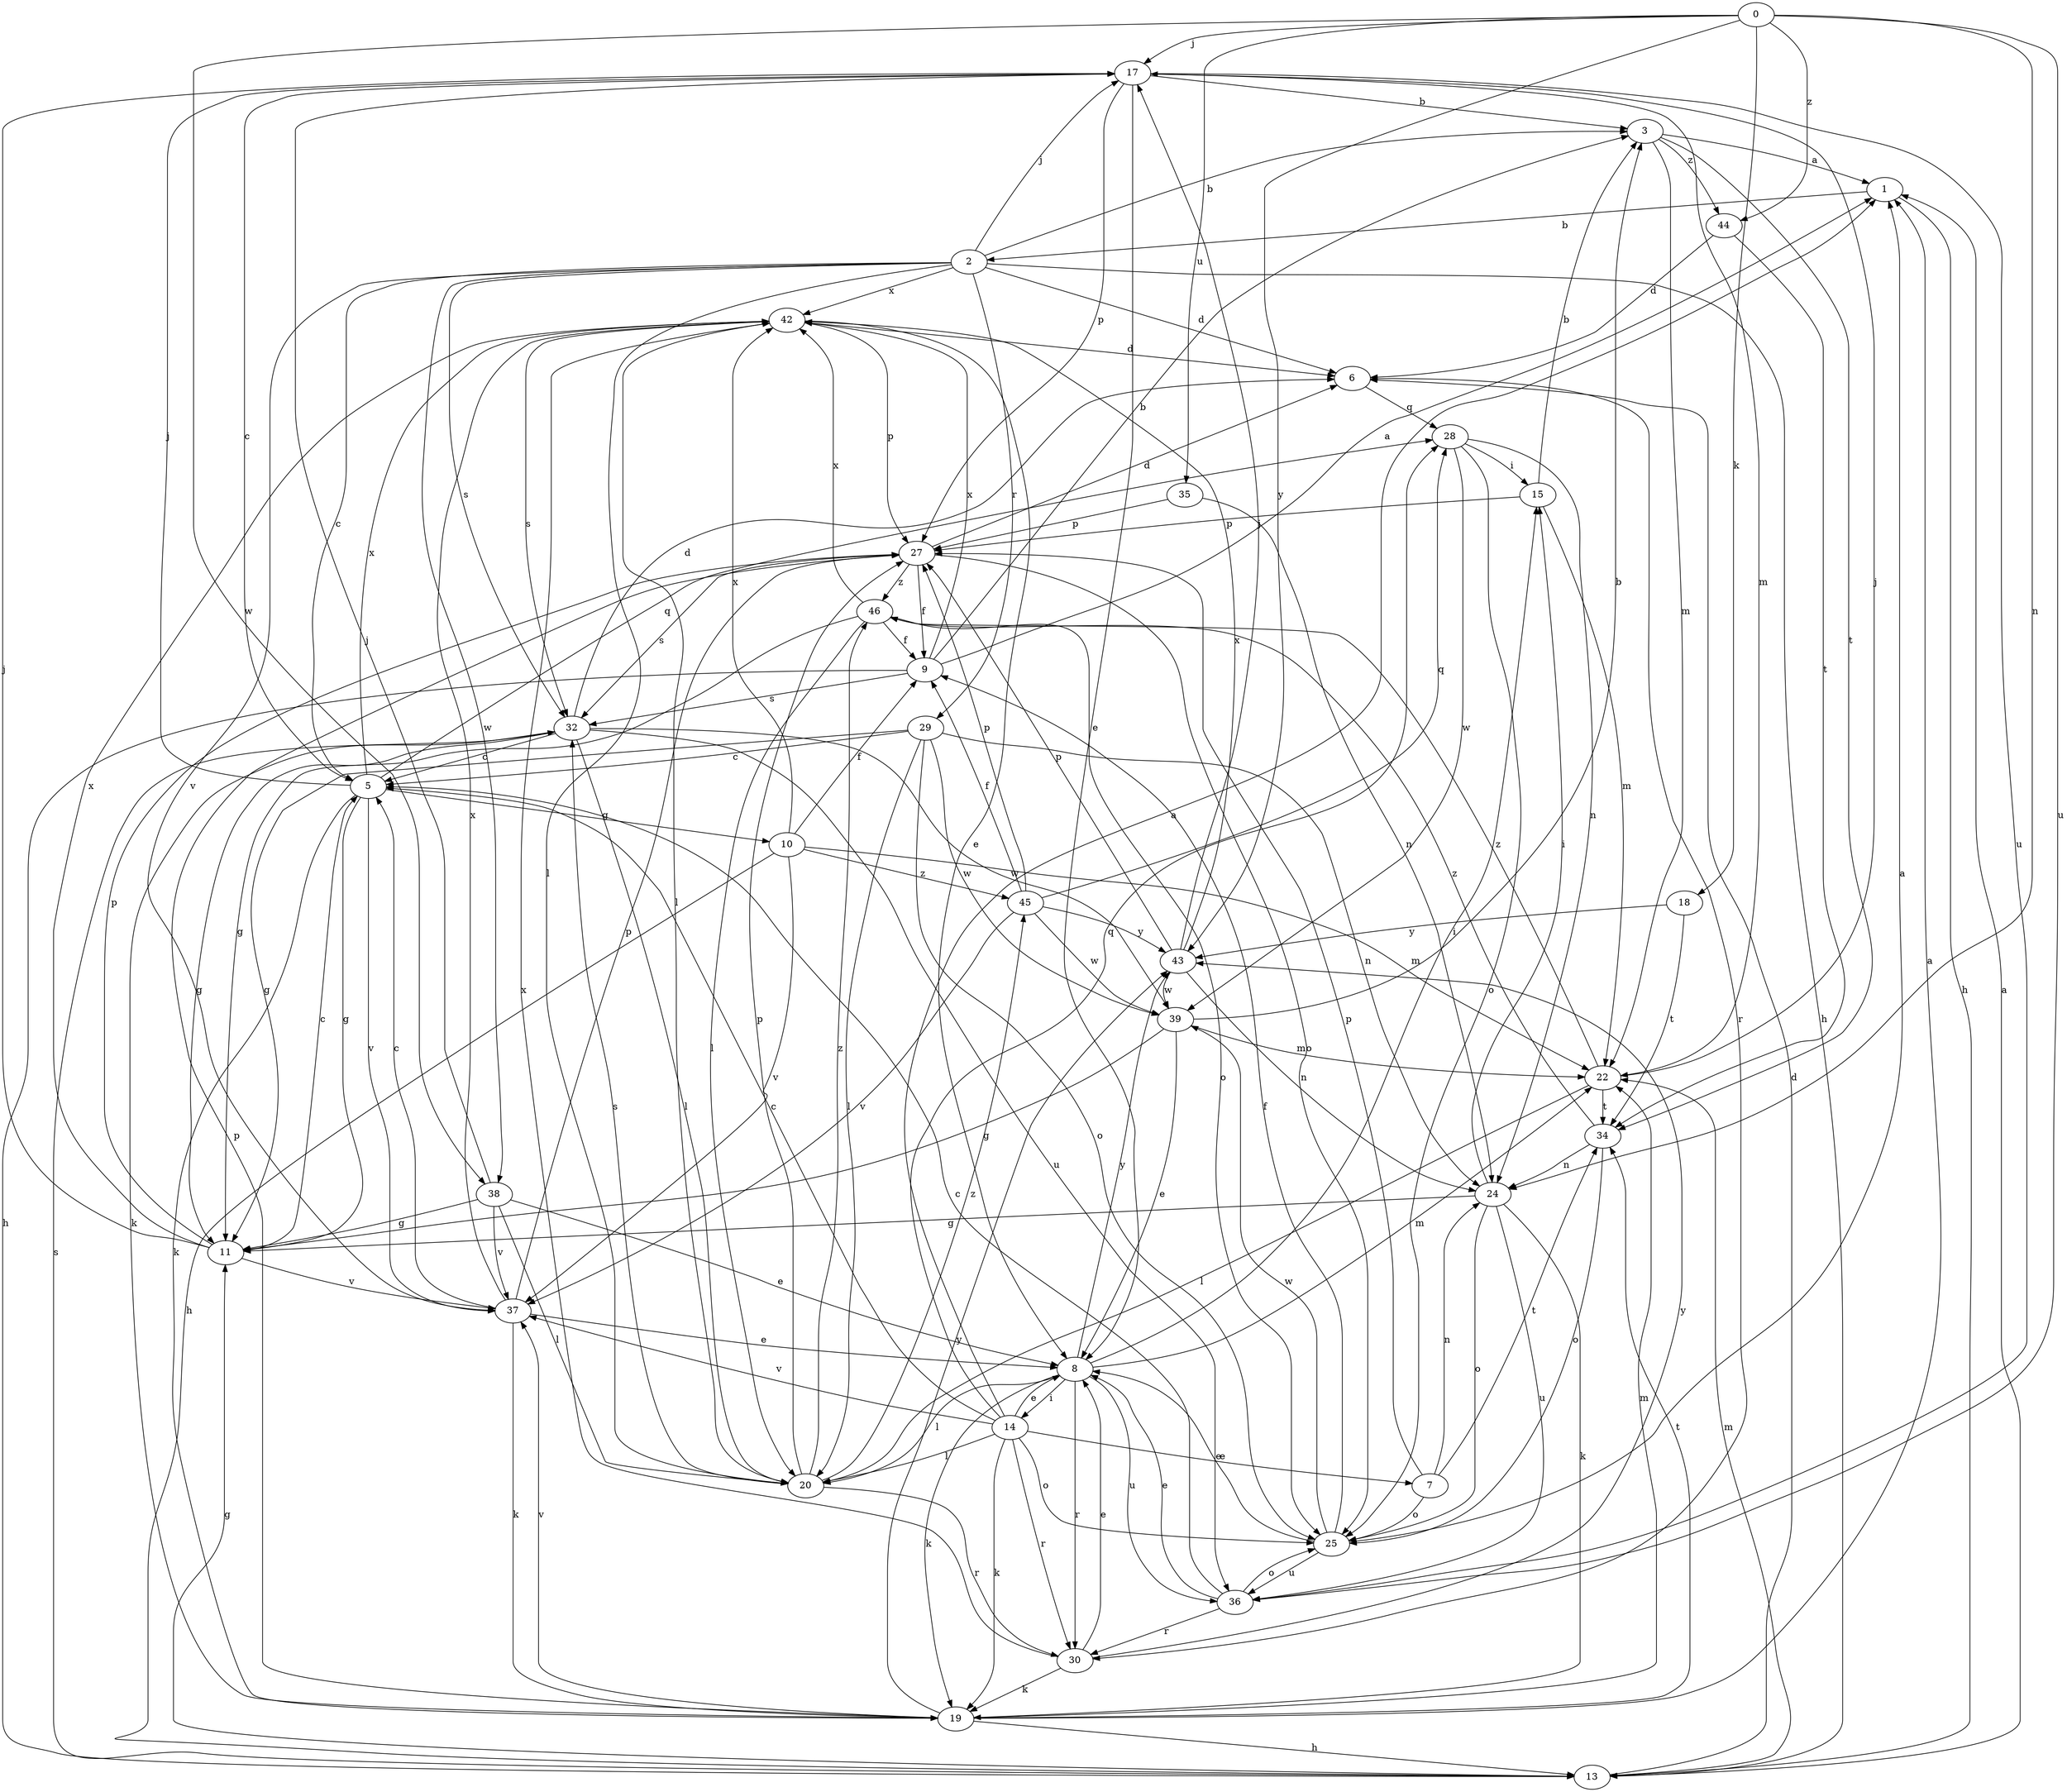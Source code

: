 strict digraph  {
0;
1;
2;
3;
5;
6;
7;
8;
9;
10;
11;
13;
14;
15;
17;
18;
19;
20;
22;
24;
25;
27;
28;
29;
30;
32;
34;
35;
36;
37;
38;
39;
42;
43;
44;
45;
46;
0 -> 17  [label=j];
0 -> 18  [label=k];
0 -> 24  [label=n];
0 -> 35  [label=u];
0 -> 36  [label=u];
0 -> 38  [label=w];
0 -> 43  [label=y];
0 -> 44  [label=z];
1 -> 2  [label=b];
1 -> 13  [label=h];
2 -> 3  [label=b];
2 -> 5  [label=c];
2 -> 6  [label=d];
2 -> 13  [label=h];
2 -> 17  [label=j];
2 -> 20  [label=l];
2 -> 29  [label=r];
2 -> 32  [label=s];
2 -> 37  [label=v];
2 -> 38  [label=w];
2 -> 42  [label=x];
3 -> 1  [label=a];
3 -> 22  [label=m];
3 -> 34  [label=t];
3 -> 44  [label=z];
5 -> 10  [label=g];
5 -> 11  [label=g];
5 -> 17  [label=j];
5 -> 19  [label=k];
5 -> 28  [label=q];
5 -> 37  [label=v];
5 -> 42  [label=x];
6 -> 28  [label=q];
6 -> 30  [label=r];
7 -> 24  [label=n];
7 -> 25  [label=o];
7 -> 27  [label=p];
7 -> 34  [label=t];
8 -> 14  [label=i];
8 -> 15  [label=i];
8 -> 19  [label=k];
8 -> 20  [label=l];
8 -> 22  [label=m];
8 -> 30  [label=r];
8 -> 36  [label=u];
8 -> 43  [label=y];
9 -> 1  [label=a];
9 -> 3  [label=b];
9 -> 13  [label=h];
9 -> 32  [label=s];
9 -> 42  [label=x];
10 -> 9  [label=f];
10 -> 13  [label=h];
10 -> 22  [label=m];
10 -> 37  [label=v];
10 -> 42  [label=x];
10 -> 45  [label=z];
11 -> 5  [label=c];
11 -> 17  [label=j];
11 -> 27  [label=p];
11 -> 37  [label=v];
11 -> 42  [label=x];
13 -> 1  [label=a];
13 -> 6  [label=d];
13 -> 11  [label=g];
13 -> 22  [label=m];
13 -> 32  [label=s];
14 -> 1  [label=a];
14 -> 5  [label=c];
14 -> 7  [label=e];
14 -> 8  [label=e];
14 -> 19  [label=k];
14 -> 20  [label=l];
14 -> 25  [label=o];
14 -> 28  [label=q];
14 -> 30  [label=r];
14 -> 37  [label=v];
15 -> 3  [label=b];
15 -> 22  [label=m];
15 -> 27  [label=p];
17 -> 3  [label=b];
17 -> 5  [label=c];
17 -> 8  [label=e];
17 -> 22  [label=m];
17 -> 27  [label=p];
17 -> 36  [label=u];
18 -> 34  [label=t];
18 -> 43  [label=y];
19 -> 1  [label=a];
19 -> 13  [label=h];
19 -> 22  [label=m];
19 -> 27  [label=p];
19 -> 34  [label=t];
19 -> 37  [label=v];
19 -> 43  [label=y];
20 -> 27  [label=p];
20 -> 30  [label=r];
20 -> 32  [label=s];
20 -> 45  [label=z];
20 -> 46  [label=z];
22 -> 17  [label=j];
22 -> 20  [label=l];
22 -> 34  [label=t];
22 -> 46  [label=z];
24 -> 11  [label=g];
24 -> 15  [label=i];
24 -> 19  [label=k];
24 -> 25  [label=o];
24 -> 36  [label=u];
25 -> 1  [label=a];
25 -> 8  [label=e];
25 -> 9  [label=f];
25 -> 36  [label=u];
25 -> 39  [label=w];
27 -> 6  [label=d];
27 -> 9  [label=f];
27 -> 25  [label=o];
27 -> 32  [label=s];
27 -> 46  [label=z];
28 -> 15  [label=i];
28 -> 24  [label=n];
28 -> 25  [label=o];
28 -> 39  [label=w];
29 -> 5  [label=c];
29 -> 11  [label=g];
29 -> 20  [label=l];
29 -> 24  [label=n];
29 -> 25  [label=o];
29 -> 39  [label=w];
30 -> 8  [label=e];
30 -> 19  [label=k];
30 -> 42  [label=x];
30 -> 43  [label=y];
32 -> 5  [label=c];
32 -> 6  [label=d];
32 -> 11  [label=g];
32 -> 19  [label=k];
32 -> 20  [label=l];
32 -> 36  [label=u];
32 -> 39  [label=w];
34 -> 24  [label=n];
34 -> 25  [label=o];
34 -> 46  [label=z];
35 -> 24  [label=n];
35 -> 27  [label=p];
36 -> 5  [label=c];
36 -> 8  [label=e];
36 -> 25  [label=o];
36 -> 30  [label=r];
37 -> 5  [label=c];
37 -> 8  [label=e];
37 -> 19  [label=k];
37 -> 27  [label=p];
37 -> 42  [label=x];
38 -> 8  [label=e];
38 -> 11  [label=g];
38 -> 17  [label=j];
38 -> 20  [label=l];
38 -> 37  [label=v];
39 -> 3  [label=b];
39 -> 8  [label=e];
39 -> 11  [label=g];
39 -> 22  [label=m];
42 -> 6  [label=d];
42 -> 8  [label=e];
42 -> 20  [label=l];
42 -> 27  [label=p];
42 -> 32  [label=s];
43 -> 17  [label=j];
43 -> 24  [label=n];
43 -> 27  [label=p];
43 -> 39  [label=w];
43 -> 42  [label=x];
44 -> 6  [label=d];
44 -> 34  [label=t];
45 -> 9  [label=f];
45 -> 27  [label=p];
45 -> 28  [label=q];
45 -> 37  [label=v];
45 -> 39  [label=w];
45 -> 43  [label=y];
46 -> 9  [label=f];
46 -> 11  [label=g];
46 -> 20  [label=l];
46 -> 25  [label=o];
46 -> 42  [label=x];
}
